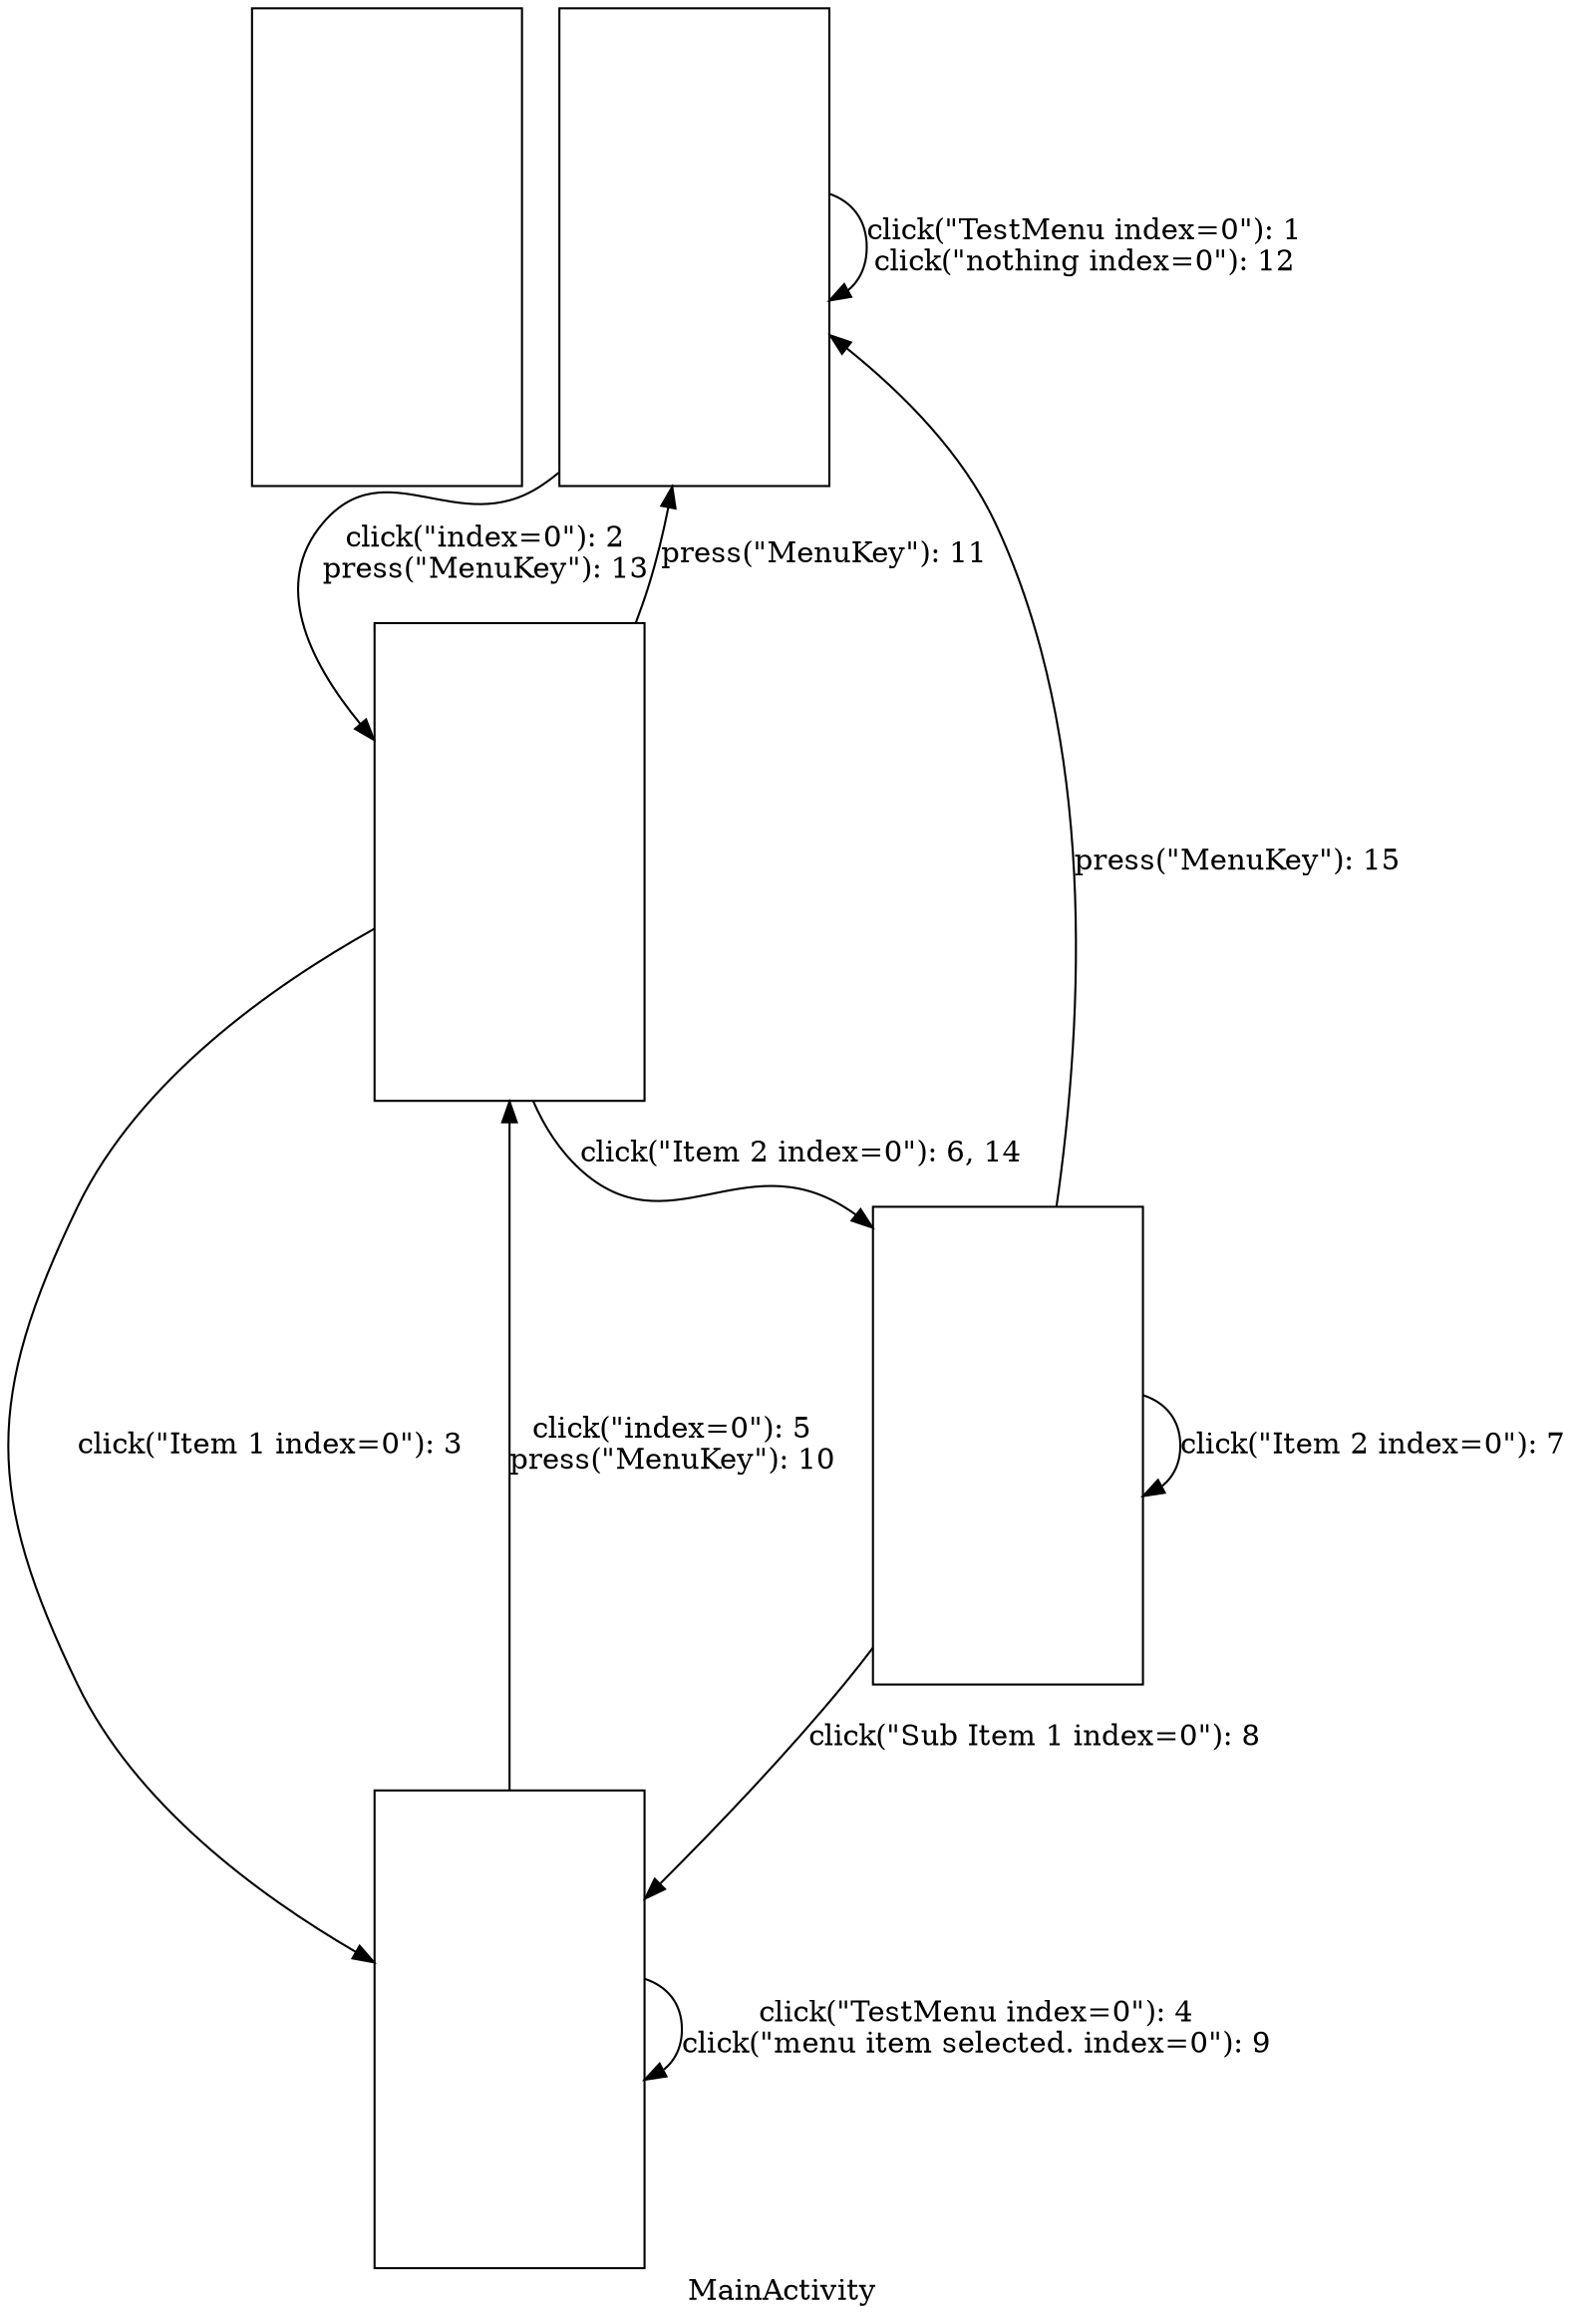 digraph g {
graph [color=red];
imagepath = "gui_pages/20181214_181256_testmenu_NFS";
label = "  HomeActivity   ";
state_0 [label="",shape=box,fixedsize=true,width=1.8,height=3.2,image="States/0.png",URL="States/0.png"];
label = "  MainActivity   ";
state_1 [label="",shape=box,fixedsize=true,width=1.8,height=3.2,image="States/1.png",URL="States/1.png"];
state_3 [label="",shape=box,fixedsize=true,width=1.8,height=3.2,image="States/3.png",URL="States/3.png"];
state_4 [label="",shape=box,fixedsize=true,width=1.8,height=3.2,image="States/4.png",URL="States/4.png"];
state_7 [label="",shape=box,fixedsize=true,width=1.8,height=3.2,image="States/7.png",URL="States/7.png"];
state_1 -> state_1[label = "click(\"TestMenu index=0\"): 1
click(\"nothing index=0\"): 12
",fontcolor = Black,color = Black];
state_1 -> state_3[label = "click(\"index=0\"): 2
press(\"MenuKey\"): 13
",fontcolor = Black,color = Black];
state_3 -> state_4[label = "click(\"Item 1 index=0\"): 3
",fontcolor = Black,color = Black];
state_3 -> state_7[label = "click(\"Item 2 index=0\"): 6, 14
",fontcolor = Black,color = Black];
state_3 -> state_1[label = "press(\"MenuKey\"): 11
",fontcolor = Black,color = Black];
state_4 -> state_4[label = "click(\"TestMenu index=0\"): 4
click(\"menu item selected. index=0\"): 9
",fontcolor = Black,color = Black];
state_4 -> state_3[label = "click(\"index=0\"): 5
press(\"MenuKey\"): 10
",fontcolor = Black,color = Black];
state_7 -> state_7[label = "click(\"Item 2 index=0\"): 7
",fontcolor = Black,color = Black];
state_7 -> state_4[label = "click(\"Sub Item 1 index=0\"): 8
",fontcolor = Black,color = Black];
state_7 -> state_1[label = "press(\"MenuKey\"): 15
",fontcolor = Black,color = Black];
}
